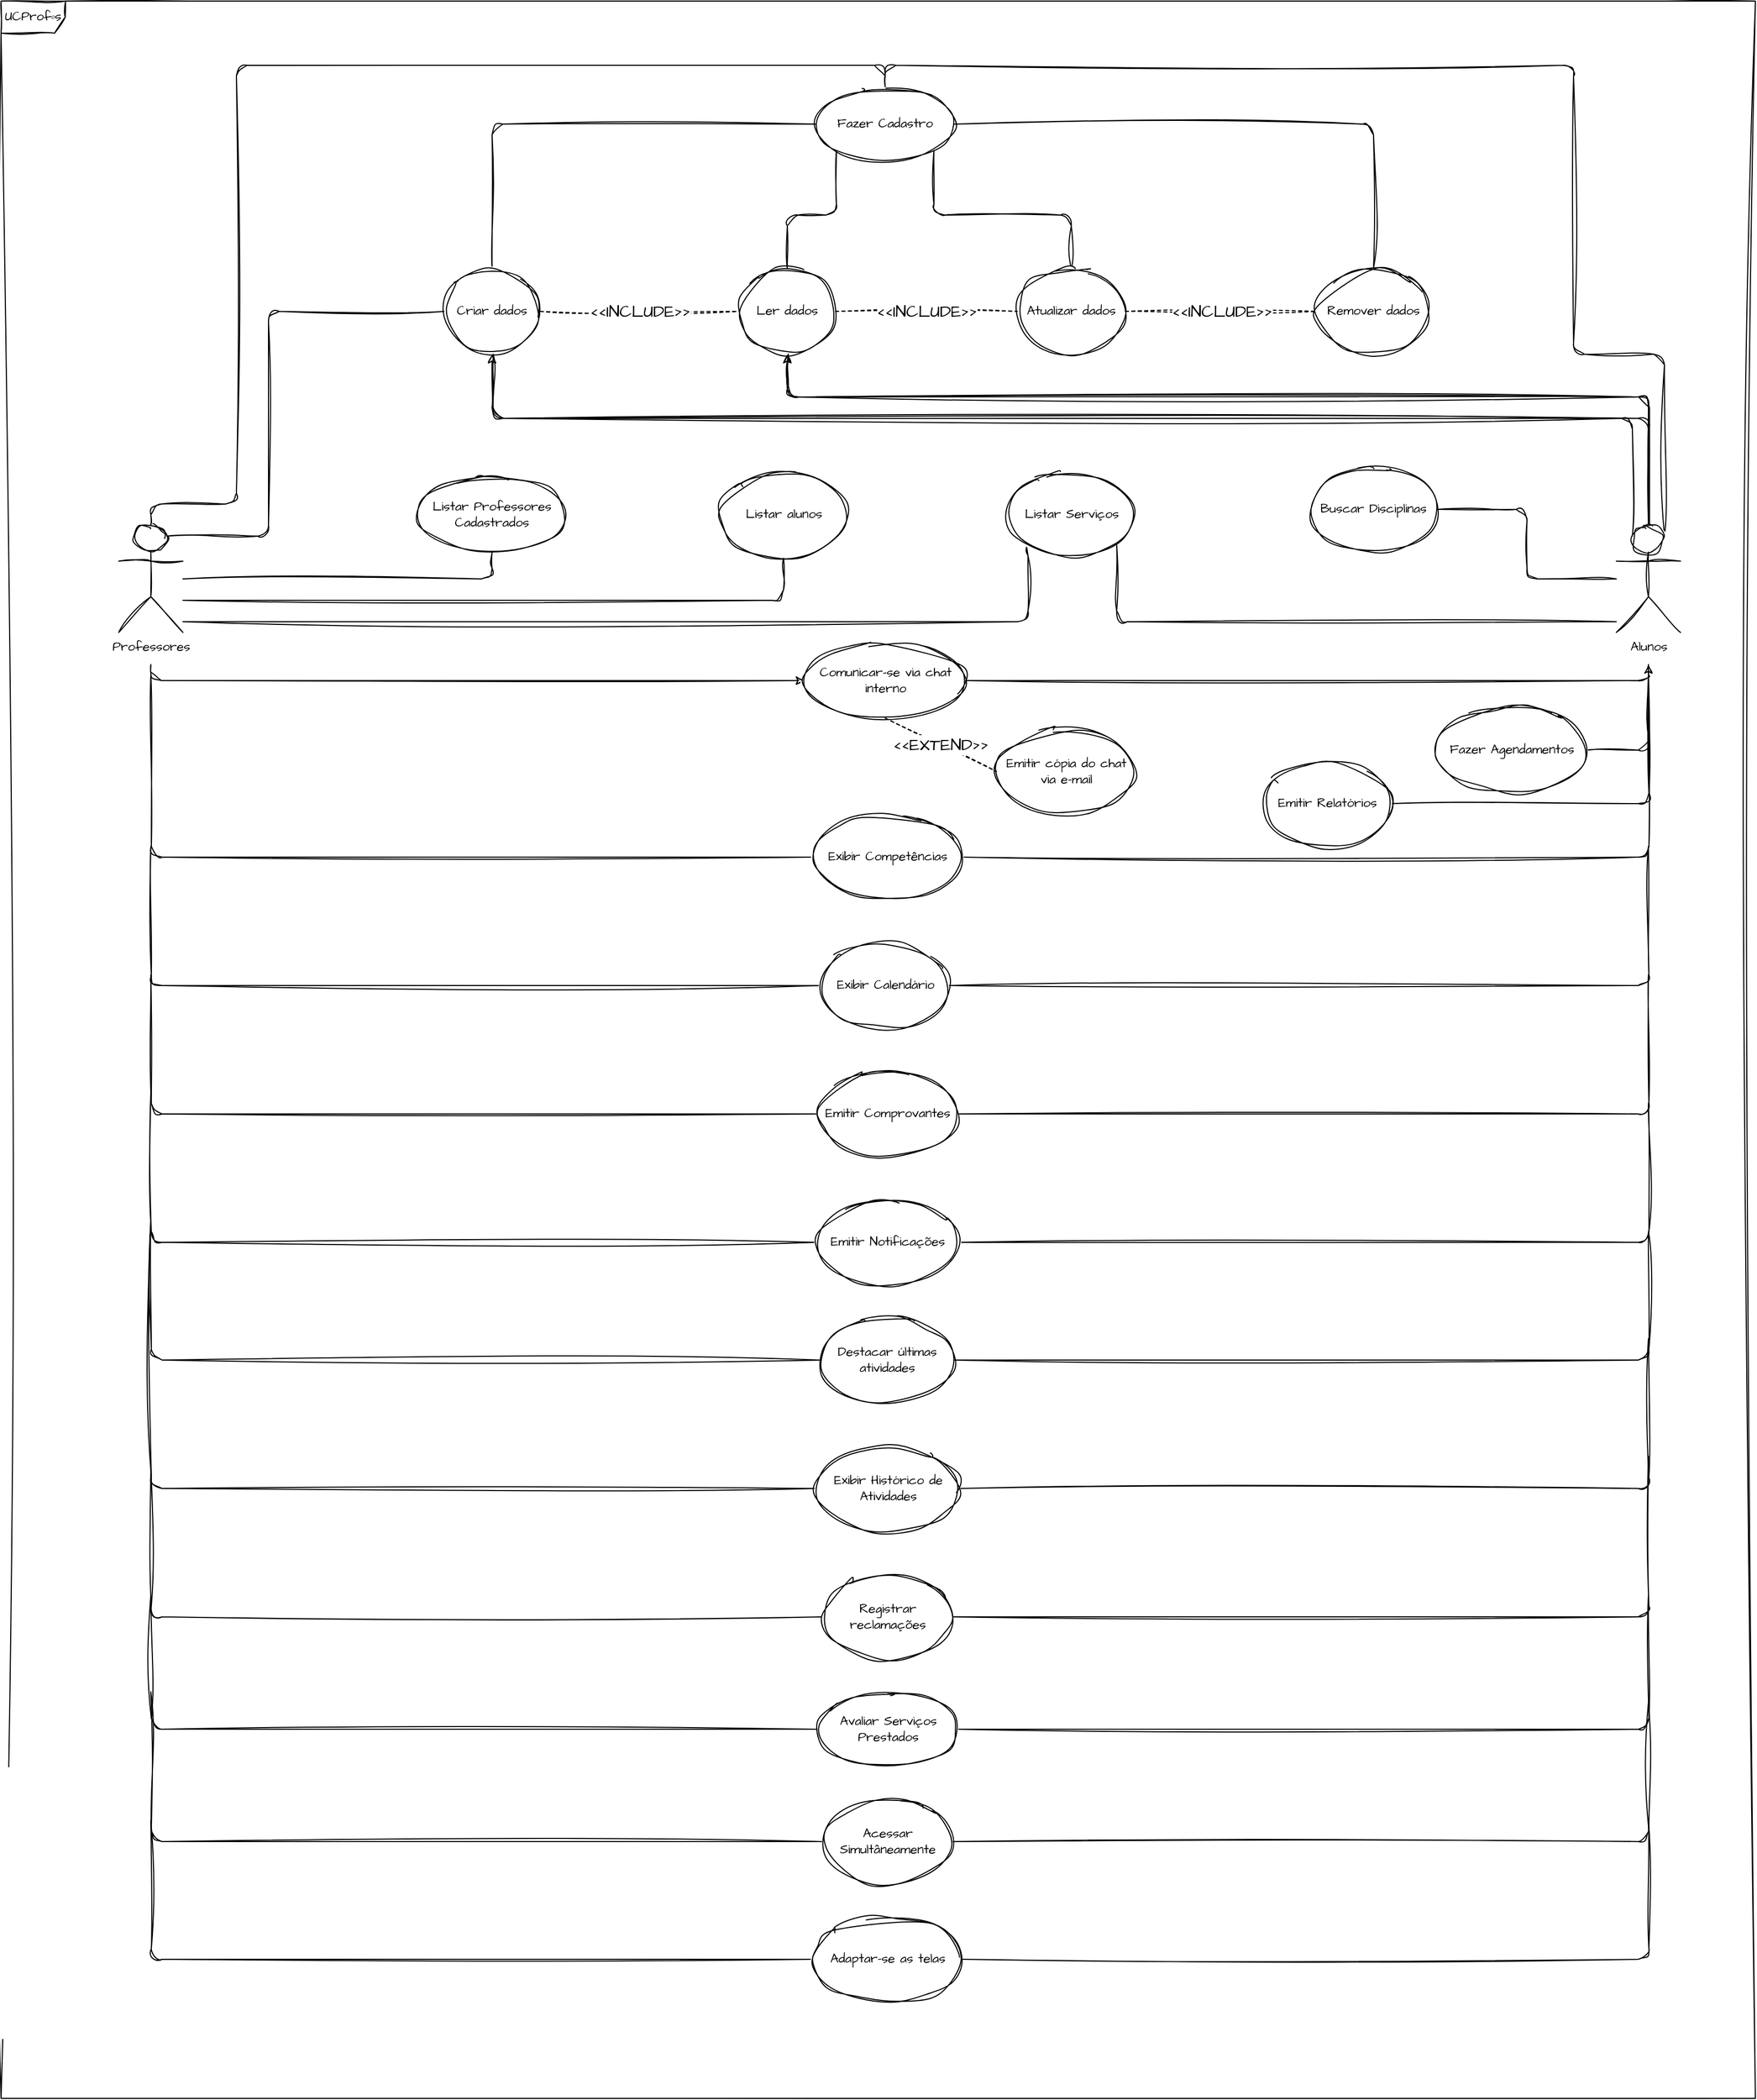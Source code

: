 <mxfile version="21.2.7" type="github">
  <diagram name="Página-1" id="oaLF5jLpRGnT7tSJAdiF">
    <mxGraphModel dx="1760" dy="854" grid="1" gridSize="10" guides="1" tooltips="1" connect="1" arrows="1" fold="1" page="1" pageScale="1" pageWidth="827" pageHeight="1169" math="0" shadow="0">
      <root>
        <mxCell id="0" />
        <mxCell id="1" parent="0" />
        <mxCell id="wbWdzYsicA0NpR2OB0Uz-14" value="UCProfºs" style="shape=umlFrame;whiteSpace=wrap;html=1;pointerEvents=0;rounded=1;sketch=1;curveFitting=1;jiggle=2;fontFamily=Architects Daughter;fontSource=https%3A%2F%2Ffonts.googleapis.com%2Fcss%3Ffamily%3DArchitects%2BDaughter;movable=1;resizable=1;rotatable=1;deletable=1;editable=1;locked=0;connectable=1;" parent="1" vertex="1">
          <mxGeometry width="1640" height="1960" as="geometry" />
        </mxCell>
        <mxCell id="IsBCzvGh0QWUTwvGIreg-53" style="edgeStyle=orthogonalEdgeStyle;rounded=1;sketch=1;hachureGap=4;jiggle=2;curveFitting=1;orthogonalLoop=1;jettySize=auto;html=1;entryX=0.5;entryY=1;entryDx=0;entryDy=0;fontFamily=Architects Daughter;fontSource=https%3A%2F%2Ffonts.googleapis.com%2Fcss%3Ffamily%3DArchitects%2BDaughter;fontSize=16;endArrow=none;endFill=0;" edge="1" parent="1" source="wbWdzYsicA0NpR2OB0Uz-7" target="nF1NzAfB5qry7xLQjHOA-2">
          <mxGeometry relative="1" as="geometry">
            <Array as="points">
              <mxPoint x="459" y="540" />
            </Array>
          </mxGeometry>
        </mxCell>
        <mxCell id="IsBCzvGh0QWUTwvGIreg-54" style="edgeStyle=orthogonalEdgeStyle;rounded=1;sketch=1;hachureGap=4;jiggle=2;curveFitting=1;orthogonalLoop=1;jettySize=auto;html=1;entryX=0.5;entryY=1;entryDx=0;entryDy=0;fontFamily=Architects Daughter;fontSource=https%3A%2F%2Ffonts.googleapis.com%2Fcss%3Ffamily%3DArchitects%2BDaughter;fontSize=16;endArrow=none;endFill=0;" edge="1" parent="1" source="wbWdzYsicA0NpR2OB0Uz-7" target="IsBCzvGh0QWUTwvGIreg-15">
          <mxGeometry relative="1" as="geometry">
            <Array as="points">
              <mxPoint x="732" y="560" />
            </Array>
          </mxGeometry>
        </mxCell>
        <mxCell id="IsBCzvGh0QWUTwvGIreg-55" style="edgeStyle=orthogonalEdgeStyle;rounded=1;sketch=1;hachureGap=4;jiggle=2;curveFitting=1;orthogonalLoop=1;jettySize=auto;html=1;entryX=0;entryY=1;entryDx=0;entryDy=0;fontFamily=Architects Daughter;fontSource=https%3A%2F%2Ffonts.googleapis.com%2Fcss%3Ffamily%3DArchitects%2BDaughter;fontSize=16;endArrow=none;endFill=0;" edge="1" parent="1" target="IsBCzvGh0QWUTwvGIreg-8">
          <mxGeometry relative="1" as="geometry">
            <mxPoint x="170" y="580" as="sourcePoint" />
            <Array as="points">
              <mxPoint x="170" y="580" />
              <mxPoint x="960" y="580" />
              <mxPoint x="960" y="508" />
            </Array>
          </mxGeometry>
        </mxCell>
        <mxCell id="IsBCzvGh0QWUTwvGIreg-72" style="edgeStyle=orthogonalEdgeStyle;rounded=1;sketch=1;hachureGap=4;jiggle=2;curveFitting=1;orthogonalLoop=1;jettySize=auto;html=1;entryX=0;entryY=0.5;entryDx=0;entryDy=0;fontFamily=Architects Daughter;fontSource=https%3A%2F%2Ffonts.googleapis.com%2Fcss%3Ffamily%3DArchitects%2BDaughter;fontSize=16;" edge="1" parent="1" target="nF1NzAfB5qry7xLQjHOA-4">
          <mxGeometry relative="1" as="geometry">
            <mxPoint x="140" y="620" as="sourcePoint" />
            <Array as="points">
              <mxPoint x="140" y="635" />
            </Array>
          </mxGeometry>
        </mxCell>
        <mxCell id="wbWdzYsicA0NpR2OB0Uz-7" value="Professores" style="shape=umlActor;verticalLabelPosition=bottom;verticalAlign=top;html=1;outlineConnect=0;fontFamily=Architects Daughter;rounded=1;sketch=1;curveFitting=1;jiggle=2;fontSource=https%3A%2F%2Ffonts.googleapis.com%2Fcss%3Ffamily%3DArchitects%2BDaughter;" parent="1" vertex="1">
          <mxGeometry x="110" y="490" width="60" height="100" as="geometry" />
        </mxCell>
        <mxCell id="IsBCzvGh0QWUTwvGIreg-42" style="edgeStyle=orthogonalEdgeStyle;rounded=1;orthogonalLoop=1;jettySize=auto;html=1;entryX=0.5;entryY=0;entryDx=0;entryDy=0;endArrow=none;endFill=0;sketch=1;curveFitting=1;jiggle=2;exitX=0.75;exitY=0.1;exitDx=0;exitDy=0;exitPerimeter=0;" edge="1" parent="1" source="wbWdzYsicA0NpR2OB0Uz-8" target="nF1NzAfB5qry7xLQjHOA-1">
          <mxGeometry relative="1" as="geometry">
            <Array as="points">
              <mxPoint x="1555" y="330" />
              <mxPoint x="1470" y="330" />
              <mxPoint x="1470" y="60" />
              <mxPoint x="827" y="60" />
            </Array>
          </mxGeometry>
        </mxCell>
        <mxCell id="nF1NzAfB5qry7xLQjHOA-1" value="Fazer Cadastro" style="ellipse;whiteSpace=wrap;html=1;fontFamily=Architects Daughter;rounded=1;sketch=1;curveFitting=1;jiggle=2;fontSource=https%3A%2F%2Ffonts.googleapis.com%2Fcss%3Ffamily%3DArchitects%2BDaughter;" parent="1" vertex="1">
          <mxGeometry x="762" y="80" width="129" height="70" as="geometry" />
        </mxCell>
        <mxCell id="nF1NzAfB5qry7xLQjHOA-2" value="Listar Professores Cadastrados" style="ellipse;whiteSpace=wrap;html=1;fontFamily=Architects Daughter;rounded=1;sketch=1;curveFitting=1;jiggle=2;fontSource=https%3A%2F%2Ffonts.googleapis.com%2Fcss%3Ffamily%3DArchitects%2BDaughter;" parent="1" vertex="1">
          <mxGeometry x="389" y="445" width="140" height="70" as="geometry" />
        </mxCell>
        <mxCell id="IsBCzvGh0QWUTwvGIreg-84" style="edgeStyle=orthogonalEdgeStyle;rounded=1;sketch=1;hachureGap=4;jiggle=2;curveFitting=1;orthogonalLoop=1;jettySize=auto;html=1;fontFamily=Architects Daughter;fontSource=https%3A%2F%2Ffonts.googleapis.com%2Fcss%3Ffamily%3DArchitects%2BDaughter;fontSize=16;endArrow=none;endFill=0;" edge="1" parent="1" source="nF1NzAfB5qry7xLQjHOA-3">
          <mxGeometry relative="1" as="geometry">
            <mxPoint x="140" y="1490" as="targetPoint" />
          </mxGeometry>
        </mxCell>
        <mxCell id="IsBCzvGh0QWUTwvGIreg-94" style="edgeStyle=orthogonalEdgeStyle;rounded=1;sketch=1;hachureGap=4;jiggle=2;curveFitting=1;orthogonalLoop=1;jettySize=auto;html=1;fontFamily=Architects Daughter;fontSource=https%3A%2F%2Ffonts.googleapis.com%2Fcss%3Ffamily%3DArchitects%2BDaughter;fontSize=16;endArrow=none;endFill=0;" edge="1" parent="1" source="nF1NzAfB5qry7xLQjHOA-3">
          <mxGeometry relative="1" as="geometry">
            <mxPoint x="1540" y="1490" as="targetPoint" />
          </mxGeometry>
        </mxCell>
        <mxCell id="nF1NzAfB5qry7xLQjHOA-3" value="Avaliar Serviços Prestados" style="ellipse;whiteSpace=wrap;html=1;fontFamily=Architects Daughter;rounded=1;sketch=1;curveFitting=1;jiggle=2;fontSource=https%3A%2F%2Ffonts.googleapis.com%2Fcss%3Ffamily%3DArchitects%2BDaughter;" parent="1" vertex="1">
          <mxGeometry x="763.5" y="1580" width="131" height="70" as="geometry" />
        </mxCell>
        <mxCell id="IsBCzvGh0QWUTwvGIreg-73" style="edgeStyle=orthogonalEdgeStyle;rounded=1;sketch=1;hachureGap=4;jiggle=2;curveFitting=1;orthogonalLoop=1;jettySize=auto;html=1;fontFamily=Architects Daughter;fontSource=https%3A%2F%2Ffonts.googleapis.com%2Fcss%3Ffamily%3DArchitects%2BDaughter;fontSize=16;" edge="1" parent="1" source="nF1NzAfB5qry7xLQjHOA-4">
          <mxGeometry relative="1" as="geometry">
            <mxPoint x="1540" y="620" as="targetPoint" />
            <Array as="points">
              <mxPoint x="1540" y="635" />
            </Array>
          </mxGeometry>
        </mxCell>
        <mxCell id="nF1NzAfB5qry7xLQjHOA-4" value="Comunicar-se via chat interno" style="ellipse;whiteSpace=wrap;html=1;fontFamily=Architects Daughter;rounded=1;sketch=1;curveFitting=1;jiggle=2;fontSource=https%3A%2F%2Ffonts.googleapis.com%2Fcss%3Ffamily%3DArchitects%2BDaughter;" parent="1" vertex="1">
          <mxGeometry x="751.5" y="600" width="150" height="70" as="geometry" />
        </mxCell>
        <mxCell id="IsBCzvGh0QWUTwvGIreg-74" style="edgeStyle=orthogonalEdgeStyle;rounded=1;sketch=1;hachureGap=4;jiggle=2;curveFitting=1;orthogonalLoop=1;jettySize=auto;html=1;fontFamily=Architects Daughter;fontSource=https%3A%2F%2Ffonts.googleapis.com%2Fcss%3Ffamily%3DArchitects%2BDaughter;fontSize=16;endArrow=none;endFill=0;" edge="1" parent="1" source="IsBCzvGh0QWUTwvGIreg-3">
          <mxGeometry relative="1" as="geometry">
            <mxPoint x="140" y="630" as="targetPoint" />
          </mxGeometry>
        </mxCell>
        <mxCell id="IsBCzvGh0QWUTwvGIreg-87" style="edgeStyle=orthogonalEdgeStyle;rounded=1;sketch=1;hachureGap=4;jiggle=2;curveFitting=1;orthogonalLoop=1;jettySize=auto;html=1;fontFamily=Architects Daughter;fontSource=https%3A%2F%2Ffonts.googleapis.com%2Fcss%3Ffamily%3DArchitects%2BDaughter;fontSize=16;endArrow=none;endFill=0;" edge="1" parent="1" source="IsBCzvGh0QWUTwvGIreg-3">
          <mxGeometry relative="1" as="geometry">
            <mxPoint x="1540" y="630" as="targetPoint" />
          </mxGeometry>
        </mxCell>
        <mxCell id="IsBCzvGh0QWUTwvGIreg-3" value="Exibir Competências" style="ellipse;whiteSpace=wrap;html=1;fontFamily=Architects Daughter;rounded=1;sketch=1;curveFitting=1;jiggle=2;fontSource=https%3A%2F%2Ffonts.googleapis.com%2Fcss%3Ffamily%3DArchitects%2BDaughter;" vertex="1" parent="1">
          <mxGeometry x="759" y="760" width="140" height="80" as="geometry" />
        </mxCell>
        <mxCell id="IsBCzvGh0QWUTwvGIreg-98" style="edgeStyle=orthogonalEdgeStyle;rounded=1;sketch=1;hachureGap=4;jiggle=2;curveFitting=1;orthogonalLoop=1;jettySize=auto;html=1;fontFamily=Architects Daughter;fontSource=https%3A%2F%2Ffonts.googleapis.com%2Fcss%3Ffamily%3DArchitects%2BDaughter;fontSize=16;endArrow=none;endFill=0;" edge="1" parent="1" source="IsBCzvGh0QWUTwvGIreg-6">
          <mxGeometry relative="1" as="geometry">
            <mxPoint x="1540" y="620" as="targetPoint" />
          </mxGeometry>
        </mxCell>
        <mxCell id="IsBCzvGh0QWUTwvGIreg-6" value="Emitir Relatórios" style="ellipse;whiteSpace=wrap;html=1;fontFamily=Architects Daughter;rounded=1;sketch=1;curveFitting=1;jiggle=2;fontSource=https%3A%2F%2Ffonts.googleapis.com%2Fcss%3Ffamily%3DArchitects%2BDaughter;" vertex="1" parent="1">
          <mxGeometry x="1180" y="710" width="120" height="80" as="geometry" />
        </mxCell>
        <mxCell id="IsBCzvGh0QWUTwvGIreg-8" value="Listar Serviços" style="ellipse;whiteSpace=wrap;html=1;fontFamily=Architects Daughter;rounded=1;sketch=1;curveFitting=1;jiggle=2;fontSource=https%3A%2F%2Ffonts.googleapis.com%2Fcss%3Ffamily%3DArchitects%2BDaughter;" vertex="1" parent="1">
          <mxGeometry x="940.5" y="440" width="120" height="80" as="geometry" />
        </mxCell>
        <mxCell id="IsBCzvGh0QWUTwvGIreg-77" style="edgeStyle=orthogonalEdgeStyle;rounded=1;sketch=1;hachureGap=4;jiggle=2;curveFitting=1;orthogonalLoop=1;jettySize=auto;html=1;fontFamily=Architects Daughter;fontSource=https%3A%2F%2Ffonts.googleapis.com%2Fcss%3Ffamily%3DArchitects%2BDaughter;fontSize=16;endArrow=none;endFill=0;" edge="1" parent="1" source="IsBCzvGh0QWUTwvGIreg-9">
          <mxGeometry relative="1" as="geometry">
            <mxPoint x="140" y="910" as="targetPoint" />
          </mxGeometry>
        </mxCell>
        <mxCell id="IsBCzvGh0QWUTwvGIreg-89" style="edgeStyle=orthogonalEdgeStyle;rounded=1;sketch=1;hachureGap=4;jiggle=2;curveFitting=1;orthogonalLoop=1;jettySize=auto;html=1;fontFamily=Architects Daughter;fontSource=https%3A%2F%2Ffonts.googleapis.com%2Fcss%3Ffamily%3DArchitects%2BDaughter;fontSize=16;endArrow=none;endFill=0;" edge="1" parent="1" source="IsBCzvGh0QWUTwvGIreg-9">
          <mxGeometry relative="1" as="geometry">
            <mxPoint x="1540" y="910" as="targetPoint" />
          </mxGeometry>
        </mxCell>
        <mxCell id="IsBCzvGh0QWUTwvGIreg-9" value="Emitir Comprovantes" style="ellipse;whiteSpace=wrap;html=1;fontFamily=Architects Daughter;rounded=1;sketch=1;curveFitting=1;jiggle=2;fontSource=https%3A%2F%2Ffonts.googleapis.com%2Fcss%3Ffamily%3DArchitects%2BDaughter;" vertex="1" parent="1">
          <mxGeometry x="764" y="1000" width="130" height="80" as="geometry" />
        </mxCell>
        <mxCell id="IsBCzvGh0QWUTwvGIreg-10" value="Buscar Disciplinas" style="ellipse;whiteSpace=wrap;html=1;fontFamily=Architects Daughter;rounded=1;sketch=1;curveFitting=1;jiggle=2;fontSource=https%3A%2F%2Ffonts.googleapis.com%2Fcss%3Ffamily%3DArchitects%2BDaughter;" vertex="1" parent="1">
          <mxGeometry x="1223" y="435" width="120" height="80" as="geometry" />
        </mxCell>
        <mxCell id="IsBCzvGh0QWUTwvGIreg-79" style="edgeStyle=orthogonalEdgeStyle;rounded=1;sketch=1;hachureGap=4;jiggle=2;curveFitting=1;orthogonalLoop=1;jettySize=auto;html=1;fontFamily=Architects Daughter;fontSource=https%3A%2F%2Ffonts.googleapis.com%2Fcss%3Ffamily%3DArchitects%2BDaughter;fontSize=16;endArrow=none;endFill=0;" edge="1" parent="1" source="IsBCzvGh0QWUTwvGIreg-12">
          <mxGeometry relative="1" as="geometry">
            <mxPoint x="140" y="1140" as="targetPoint" />
          </mxGeometry>
        </mxCell>
        <mxCell id="IsBCzvGh0QWUTwvGIreg-92" style="edgeStyle=orthogonalEdgeStyle;rounded=1;sketch=1;hachureGap=4;jiggle=2;curveFitting=1;orthogonalLoop=1;jettySize=auto;html=1;fontFamily=Architects Daughter;fontSource=https%3A%2F%2Ffonts.googleapis.com%2Fcss%3Ffamily%3DArchitects%2BDaughter;fontSize=16;endArrow=none;endFill=0;" edge="1" parent="1" source="IsBCzvGh0QWUTwvGIreg-12">
          <mxGeometry relative="1" as="geometry">
            <mxPoint x="1540" y="1250" as="targetPoint" />
          </mxGeometry>
        </mxCell>
        <mxCell id="IsBCzvGh0QWUTwvGIreg-12" value="Exibir Histórico de Atividades" style="ellipse;whiteSpace=wrap;html=1;fontFamily=Architects Daughter;rounded=1;sketch=1;curveFitting=1;jiggle=2;fontSource=https%3A%2F%2Ffonts.googleapis.com%2Fcss%3Ffamily%3DArchitects%2BDaughter;" vertex="1" parent="1">
          <mxGeometry x="761.75" y="1350" width="134.5" height="80" as="geometry" />
        </mxCell>
        <mxCell id="IsBCzvGh0QWUTwvGIreg-85" style="edgeStyle=orthogonalEdgeStyle;rounded=1;sketch=1;hachureGap=4;jiggle=2;curveFitting=1;orthogonalLoop=1;jettySize=auto;html=1;fontFamily=Architects Daughter;fontSource=https%3A%2F%2Ffonts.googleapis.com%2Fcss%3Ffamily%3DArchitects%2BDaughter;fontSize=16;endArrow=none;endFill=0;" edge="1" parent="1" source="IsBCzvGh0QWUTwvGIreg-13">
          <mxGeometry relative="1" as="geometry">
            <mxPoint x="140" y="1580" as="targetPoint" />
          </mxGeometry>
        </mxCell>
        <mxCell id="IsBCzvGh0QWUTwvGIreg-95" style="edgeStyle=orthogonalEdgeStyle;rounded=1;sketch=1;hachureGap=4;jiggle=2;curveFitting=1;orthogonalLoop=1;jettySize=auto;html=1;fontFamily=Architects Daughter;fontSource=https%3A%2F%2Ffonts.googleapis.com%2Fcss%3Ffamily%3DArchitects%2BDaughter;fontSize=16;endArrow=none;endFill=0;" edge="1" parent="1" source="IsBCzvGh0QWUTwvGIreg-13">
          <mxGeometry relative="1" as="geometry">
            <mxPoint x="1540" y="1590" as="targetPoint" />
          </mxGeometry>
        </mxCell>
        <mxCell id="IsBCzvGh0QWUTwvGIreg-13" value="Acessar Simultâneamente" style="ellipse;whiteSpace=wrap;html=1;fontFamily=Architects Daughter;rounded=1;sketch=1;curveFitting=1;jiggle=2;fontSource=https%3A%2F%2Ffonts.googleapis.com%2Fcss%3Ffamily%3DArchitects%2BDaughter;" vertex="1" parent="1">
          <mxGeometry x="769" y="1680" width="120" height="80" as="geometry" />
        </mxCell>
        <mxCell id="IsBCzvGh0QWUTwvGIreg-86" style="edgeStyle=orthogonalEdgeStyle;rounded=1;sketch=1;hachureGap=4;jiggle=2;curveFitting=1;orthogonalLoop=1;jettySize=auto;html=1;fontFamily=Architects Daughter;fontSource=https%3A%2F%2Ffonts.googleapis.com%2Fcss%3Ffamily%3DArchitects%2BDaughter;fontSize=16;endArrow=none;endFill=0;" edge="1" parent="1" source="IsBCzvGh0QWUTwvGIreg-14">
          <mxGeometry relative="1" as="geometry">
            <mxPoint x="140" y="1700" as="targetPoint" />
          </mxGeometry>
        </mxCell>
        <mxCell id="IsBCzvGh0QWUTwvGIreg-96" style="edgeStyle=orthogonalEdgeStyle;rounded=1;sketch=1;hachureGap=4;jiggle=2;curveFitting=1;orthogonalLoop=1;jettySize=auto;html=1;fontFamily=Architects Daughter;fontSource=https%3A%2F%2Ffonts.googleapis.com%2Fcss%3Ffamily%3DArchitects%2BDaughter;fontSize=16;endArrow=none;endFill=0;" edge="1" parent="1" source="IsBCzvGh0QWUTwvGIreg-14">
          <mxGeometry relative="1" as="geometry">
            <mxPoint x="1540" y="1700" as="targetPoint" />
          </mxGeometry>
        </mxCell>
        <mxCell id="IsBCzvGh0QWUTwvGIreg-14" value="Adaptar-se as telas" style="ellipse;whiteSpace=wrap;html=1;fontFamily=Architects Daughter;rounded=1;sketch=1;curveFitting=1;jiggle=2;fontSource=https%3A%2F%2Ffonts.googleapis.com%2Fcss%3Ffamily%3DArchitects%2BDaughter;" vertex="1" parent="1">
          <mxGeometry x="759" y="1790" width="140" height="80" as="geometry" />
        </mxCell>
        <mxCell id="IsBCzvGh0QWUTwvGIreg-15" value="Listar alunos" style="ellipse;whiteSpace=wrap;html=1;fontFamily=Architects Daughter;rounded=1;sketch=1;curveFitting=1;jiggle=2;fontSource=https%3A%2F%2Ffonts.googleapis.com%2Fcss%3Ffamily%3DArchitects%2BDaughter;" vertex="1" parent="1">
          <mxGeometry x="671.5" y="440" width="120" height="80" as="geometry" />
        </mxCell>
        <mxCell id="IsBCzvGh0QWUTwvGIreg-83" style="edgeStyle=orthogonalEdgeStyle;rounded=1;sketch=1;hachureGap=4;jiggle=2;curveFitting=1;orthogonalLoop=1;jettySize=auto;html=1;fontFamily=Architects Daughter;fontSource=https%3A%2F%2Ffonts.googleapis.com%2Fcss%3Ffamily%3DArchitects%2BDaughter;fontSize=16;endArrow=none;endFill=0;" edge="1" parent="1" source="IsBCzvGh0QWUTwvGIreg-16">
          <mxGeometry relative="1" as="geometry">
            <mxPoint x="140" y="1370" as="targetPoint" />
          </mxGeometry>
        </mxCell>
        <mxCell id="IsBCzvGh0QWUTwvGIreg-93" style="edgeStyle=orthogonalEdgeStyle;rounded=1;sketch=1;hachureGap=4;jiggle=2;curveFitting=1;orthogonalLoop=1;jettySize=auto;html=1;fontFamily=Architects Daughter;fontSource=https%3A%2F%2Ffonts.googleapis.com%2Fcss%3Ffamily%3DArchitects%2BDaughter;fontSize=16;endArrow=none;endFill=0;" edge="1" parent="1" source="IsBCzvGh0QWUTwvGIreg-16">
          <mxGeometry relative="1" as="geometry">
            <mxPoint x="1540" y="1360" as="targetPoint" />
          </mxGeometry>
        </mxCell>
        <mxCell id="IsBCzvGh0QWUTwvGIreg-16" value="Registrar reclamações" style="ellipse;whiteSpace=wrap;html=1;fontFamily=Architects Daughter;rounded=1;sketch=1;curveFitting=1;jiggle=2;fontSource=https%3A%2F%2Ffonts.googleapis.com%2Fcss%3Ffamily%3DArchitects%2BDaughter;" vertex="1" parent="1">
          <mxGeometry x="768" y="1470" width="122" height="80" as="geometry" />
        </mxCell>
        <mxCell id="IsBCzvGh0QWUTwvGIreg-80" style="edgeStyle=orthogonalEdgeStyle;rounded=1;sketch=1;hachureGap=4;jiggle=2;curveFitting=1;orthogonalLoop=1;jettySize=auto;html=1;fontFamily=Architects Daughter;fontSource=https%3A%2F%2Ffonts.googleapis.com%2Fcss%3Ffamily%3DArchitects%2BDaughter;fontSize=16;endArrow=none;endFill=0;" edge="1" parent="1" source="IsBCzvGh0QWUTwvGIreg-17">
          <mxGeometry relative="1" as="geometry">
            <mxPoint x="140" y="1140" as="targetPoint" />
          </mxGeometry>
        </mxCell>
        <mxCell id="IsBCzvGh0QWUTwvGIreg-91" style="edgeStyle=orthogonalEdgeStyle;rounded=1;sketch=1;hachureGap=4;jiggle=2;curveFitting=1;orthogonalLoop=1;jettySize=auto;html=1;fontFamily=Architects Daughter;fontSource=https%3A%2F%2Ffonts.googleapis.com%2Fcss%3Ffamily%3DArchitects%2BDaughter;fontSize=16;endArrow=none;endFill=0;" edge="1" parent="1" source="IsBCzvGh0QWUTwvGIreg-17">
          <mxGeometry relative="1" as="geometry">
            <mxPoint x="1540" y="1150" as="targetPoint" />
          </mxGeometry>
        </mxCell>
        <mxCell id="IsBCzvGh0QWUTwvGIreg-17" value="Destacar últimas atividades" style="ellipse;whiteSpace=wrap;html=1;fontFamily=Architects Daughter;rounded=1;sketch=1;curveFitting=1;jiggle=2;fontSource=https%3A%2F%2Ffonts.googleapis.com%2Fcss%3Ffamily%3DArchitects%2BDaughter;" vertex="1" parent="1">
          <mxGeometry x="765.5" y="1230" width="125" height="80" as="geometry" />
        </mxCell>
        <mxCell id="IsBCzvGh0QWUTwvGIreg-18" value="Emitir cópia do chat via e-mail" style="ellipse;whiteSpace=wrap;html=1;fontFamily=Architects Daughter;rounded=1;sketch=1;curveFitting=1;jiggle=2;fontSource=https%3A%2F%2Ffonts.googleapis.com%2Fcss%3Ffamily%3DArchitects%2BDaughter;" vertex="1" parent="1">
          <mxGeometry x="930.5" y="680" width="130" height="80" as="geometry" />
        </mxCell>
        <mxCell id="IsBCzvGh0QWUTwvGIreg-33" style="edgeStyle=orthogonalEdgeStyle;rounded=1;orthogonalLoop=1;jettySize=auto;html=1;entryX=0;entryY=1;entryDx=0;entryDy=0;endArrow=none;endFill=0;sketch=1;curveFitting=1;jiggle=2;" edge="1" parent="1" source="IsBCzvGh0QWUTwvGIreg-19" target="nF1NzAfB5qry7xLQjHOA-1">
          <mxGeometry relative="1" as="geometry" />
        </mxCell>
        <mxCell id="IsBCzvGh0QWUTwvGIreg-19" value="Ler dados" style="ellipse;whiteSpace=wrap;html=1;fontFamily=Architects Daughter;rounded=1;sketch=1;curveFitting=1;jiggle=2;fontSource=https%3A%2F%2Ffonts.googleapis.com%2Fcss%3Ffamily%3DArchitects%2BDaughter;" vertex="1" parent="1">
          <mxGeometry x="690" y="250" width="90" height="80" as="geometry" />
        </mxCell>
        <mxCell id="IsBCzvGh0QWUTwvGIreg-34" style="edgeStyle=orthogonalEdgeStyle;rounded=1;orthogonalLoop=1;jettySize=auto;html=1;exitX=0.5;exitY=0;exitDx=0;exitDy=0;entryX=1;entryY=1;entryDx=0;entryDy=0;endArrow=none;endFill=0;sketch=1;curveFitting=1;jiggle=2;" edge="1" parent="1" source="IsBCzvGh0QWUTwvGIreg-20" target="nF1NzAfB5qry7xLQjHOA-1">
          <mxGeometry relative="1" as="geometry" />
        </mxCell>
        <mxCell id="IsBCzvGh0QWUTwvGIreg-20" value="Atualizar dados" style="ellipse;whiteSpace=wrap;html=1;fontFamily=Architects Daughter;rounded=1;sketch=1;curveFitting=1;jiggle=2;fontSource=https%3A%2F%2Ffonts.googleapis.com%2Fcss%3Ffamily%3DArchitects%2BDaughter;" vertex="1" parent="1">
          <mxGeometry x="950" y="250" width="101" height="80" as="geometry" />
        </mxCell>
        <mxCell id="IsBCzvGh0QWUTwvGIreg-35" style="edgeStyle=orthogonalEdgeStyle;rounded=1;orthogonalLoop=1;jettySize=auto;html=1;exitX=0.5;exitY=0;exitDx=0;exitDy=0;entryX=1;entryY=0.5;entryDx=0;entryDy=0;endArrow=none;endFill=0;sketch=1;curveFitting=1;jiggle=2;" edge="1" parent="1" source="IsBCzvGh0QWUTwvGIreg-21" target="nF1NzAfB5qry7xLQjHOA-1">
          <mxGeometry relative="1" as="geometry" />
        </mxCell>
        <mxCell id="IsBCzvGh0QWUTwvGIreg-21" value="Remover dados" style="ellipse;whiteSpace=wrap;html=1;fontFamily=Architects Daughter;rounded=1;sketch=1;curveFitting=1;jiggle=2;fontSource=https%3A%2F%2Ffonts.googleapis.com%2Fcss%3Ffamily%3DArchitects%2BDaughter;" vertex="1" parent="1">
          <mxGeometry x="1230" y="250" width="106" height="80" as="geometry" />
        </mxCell>
        <mxCell id="IsBCzvGh0QWUTwvGIreg-38" style="edgeStyle=orthogonalEdgeStyle;rounded=1;orthogonalLoop=1;jettySize=auto;html=1;exitX=0.5;exitY=0;exitDx=0;exitDy=0;entryX=0;entryY=0.5;entryDx=0;entryDy=0;endArrow=none;endFill=0;sketch=1;curveFitting=1;jiggle=2;" edge="1" parent="1" source="IsBCzvGh0QWUTwvGIreg-22" target="nF1NzAfB5qry7xLQjHOA-1">
          <mxGeometry relative="1" as="geometry" />
        </mxCell>
        <mxCell id="IsBCzvGh0QWUTwvGIreg-56" style="edgeStyle=orthogonalEdgeStyle;rounded=1;sketch=1;hachureGap=4;jiggle=2;curveFitting=1;orthogonalLoop=1;jettySize=auto;html=1;entryX=0.75;entryY=0.1;entryDx=0;entryDy=0;entryPerimeter=0;fontFamily=Architects Daughter;fontSource=https%3A%2F%2Ffonts.googleapis.com%2Fcss%3Ffamily%3DArchitects%2BDaughter;fontSize=16;endArrow=none;endFill=0;" edge="1" parent="1" source="IsBCzvGh0QWUTwvGIreg-22" target="wbWdzYsicA0NpR2OB0Uz-7">
          <mxGeometry relative="1" as="geometry">
            <Array as="points">
              <mxPoint x="250" y="290" />
              <mxPoint x="250" y="500" />
            </Array>
          </mxGeometry>
        </mxCell>
        <mxCell id="IsBCzvGh0QWUTwvGIreg-22" value="Criar dados" style="ellipse;whiteSpace=wrap;html=1;fontFamily=Architects Daughter;rounded=1;sketch=1;curveFitting=1;jiggle=2;fontSource=https%3A%2F%2Ffonts.googleapis.com%2Fcss%3Ffamily%3DArchitects%2BDaughter;" vertex="1" parent="1">
          <mxGeometry x="414" y="250" width="90" height="80" as="geometry" />
        </mxCell>
        <mxCell id="IsBCzvGh0QWUTwvGIreg-43" value="" style="edgeStyle=orthogonalEdgeStyle;rounded=1;orthogonalLoop=1;jettySize=auto;html=1;entryX=0.5;entryY=0;entryDx=0;entryDy=0;endArrow=none;endFill=0;sketch=1;curveFitting=1;jiggle=2;exitX=0.5;exitY=0;exitDx=0;exitDy=0;exitPerimeter=0;" edge="1" parent="1" source="wbWdzYsicA0NpR2OB0Uz-7" target="nF1NzAfB5qry7xLQjHOA-1">
          <mxGeometry relative="1" as="geometry">
            <mxPoint x="170" y="540" as="sourcePoint" />
            <mxPoint x="827" y="80" as="targetPoint" />
            <Array as="points">
              <mxPoint x="140" y="470" />
              <mxPoint x="220" y="470" />
              <mxPoint x="220" y="60" />
              <mxPoint x="827" y="60" />
            </Array>
          </mxGeometry>
        </mxCell>
        <mxCell id="IsBCzvGh0QWUTwvGIreg-51" style="edgeStyle=orthogonalEdgeStyle;rounded=1;sketch=1;hachureGap=4;jiggle=2;curveFitting=1;orthogonalLoop=1;jettySize=auto;html=1;entryX=1;entryY=1;entryDx=0;entryDy=0;fontFamily=Architects Daughter;fontSource=https%3A%2F%2Ffonts.googleapis.com%2Fcss%3Ffamily%3DArchitects%2BDaughter;fontSize=16;endArrow=none;endFill=0;" edge="1" parent="1" source="wbWdzYsicA0NpR2OB0Uz-8" target="IsBCzvGh0QWUTwvGIreg-8">
          <mxGeometry relative="1" as="geometry">
            <Array as="points">
              <mxPoint x="1043" y="580" />
            </Array>
          </mxGeometry>
        </mxCell>
        <mxCell id="IsBCzvGh0QWUTwvGIreg-57" style="edgeStyle=orthogonalEdgeStyle;rounded=1;sketch=1;hachureGap=4;jiggle=2;curveFitting=1;orthogonalLoop=1;jettySize=auto;html=1;entryX=0.5;entryY=1;entryDx=0;entryDy=0;fontFamily=Architects Daughter;fontSource=https%3A%2F%2Ffonts.googleapis.com%2Fcss%3Ffamily%3DArchitects%2BDaughter;fontSize=16;" edge="1" parent="1" source="wbWdzYsicA0NpR2OB0Uz-8" target="IsBCzvGh0QWUTwvGIreg-22">
          <mxGeometry relative="1" as="geometry">
            <Array as="points">
              <mxPoint x="1540" y="390" />
              <mxPoint x="459" y="390" />
            </Array>
          </mxGeometry>
        </mxCell>
        <mxCell id="IsBCzvGh0QWUTwvGIreg-58" style="edgeStyle=orthogonalEdgeStyle;rounded=1;sketch=1;hachureGap=4;jiggle=2;curveFitting=1;orthogonalLoop=1;jettySize=auto;html=1;entryX=0.5;entryY=1;entryDx=0;entryDy=0;fontFamily=Architects Daughter;fontSource=https%3A%2F%2Ffonts.googleapis.com%2Fcss%3Ffamily%3DArchitects%2BDaughter;fontSize=16;" edge="1" parent="1" source="wbWdzYsicA0NpR2OB0Uz-8" target="IsBCzvGh0QWUTwvGIreg-19">
          <mxGeometry relative="1" as="geometry">
            <Array as="points">
              <mxPoint x="1540" y="370" />
              <mxPoint x="735" y="370" />
            </Array>
          </mxGeometry>
        </mxCell>
        <mxCell id="IsBCzvGh0QWUTwvGIreg-64" style="edgeStyle=orthogonalEdgeStyle;rounded=1;sketch=1;hachureGap=4;jiggle=2;curveFitting=1;orthogonalLoop=1;jettySize=auto;html=1;entryX=1;entryY=0.5;entryDx=0;entryDy=0;fontFamily=Architects Daughter;fontSource=https%3A%2F%2Ffonts.googleapis.com%2Fcss%3Ffamily%3DArchitects%2BDaughter;fontSize=16;endArrow=none;endFill=0;" edge="1" parent="1" source="wbWdzYsicA0NpR2OB0Uz-8" target="IsBCzvGh0QWUTwvGIreg-10">
          <mxGeometry relative="1" as="geometry" />
        </mxCell>
        <mxCell id="wbWdzYsicA0NpR2OB0Uz-8" value="Alunos" style="shape=umlActor;verticalLabelPosition=bottom;verticalAlign=top;html=1;outlineConnect=0;fontFamily=Architects Daughter;rounded=1;sketch=1;curveFitting=1;jiggle=2;fontSource=https%3A%2F%2Ffonts.googleapis.com%2Fcss%3Ffamily%3DArchitects%2BDaughter;" parent="1" vertex="1">
          <mxGeometry x="1510" y="490" width="60" height="100" as="geometry" />
        </mxCell>
        <mxCell id="IsBCzvGh0QWUTwvGIreg-45" value="&amp;lt;&amp;lt;INCLUDE&amp;gt;&amp;gt;" style="endArrow=none;endSize=12;dashed=1;html=1;rounded=1;sketch=1;hachureGap=4;jiggle=2;curveFitting=1;fontFamily=Architects Daughter;fontSource=https%3A%2F%2Ffonts.googleapis.com%2Fcss%3Ffamily%3DArchitects%2BDaughter;fontSize=16;exitX=1;exitY=0.5;exitDx=0;exitDy=0;endFill=0;" edge="1" parent="1" source="IsBCzvGh0QWUTwvGIreg-22">
          <mxGeometry width="160" relative="1" as="geometry">
            <mxPoint x="520" y="290" as="sourcePoint" />
            <mxPoint x="690" y="290" as="targetPoint" />
          </mxGeometry>
        </mxCell>
        <mxCell id="IsBCzvGh0QWUTwvGIreg-47" value="&amp;lt;&amp;lt;INCLUDE&amp;gt;&amp;gt;" style="endArrow=none;endSize=12;dashed=1;html=1;rounded=1;sketch=1;hachureGap=4;jiggle=2;curveFitting=1;fontFamily=Architects Daughter;fontSource=https%3A%2F%2Ffonts.googleapis.com%2Fcss%3Ffamily%3DArchitects%2BDaughter;fontSize=16;exitX=1;exitY=0.5;exitDx=0;exitDy=0;entryX=0;entryY=0.5;entryDx=0;entryDy=0;endFill=0;" edge="1" parent="1" source="IsBCzvGh0QWUTwvGIreg-19" target="IsBCzvGh0QWUTwvGIreg-20">
          <mxGeometry width="160" relative="1" as="geometry">
            <mxPoint x="705" y="289.33" as="sourcePoint" />
            <mxPoint x="890" y="290" as="targetPoint" />
          </mxGeometry>
        </mxCell>
        <mxCell id="IsBCzvGh0QWUTwvGIreg-48" value="&amp;lt;&amp;lt;INCLUDE&amp;gt;&amp;gt;" style="endArrow=none;endSize=12;dashed=1;html=1;rounded=1;sketch=1;hachureGap=4;jiggle=2;curveFitting=1;fontFamily=Architects Daughter;fontSource=https%3A%2F%2Ffonts.googleapis.com%2Fcss%3Ffamily%3DArchitects%2BDaughter;fontSize=16;exitX=1;exitY=0.5;exitDx=0;exitDy=0;entryX=0;entryY=0.5;entryDx=0;entryDy=0;endFill=0;" edge="1" parent="1" source="IsBCzvGh0QWUTwvGIreg-20" target="IsBCzvGh0QWUTwvGIreg-21">
          <mxGeometry width="160" relative="1" as="geometry">
            <mxPoint x="1020" y="210" as="sourcePoint" />
            <mxPoint x="1190" y="210" as="targetPoint" />
          </mxGeometry>
        </mxCell>
        <mxCell id="IsBCzvGh0QWUTwvGIreg-62" style="edgeStyle=orthogonalEdgeStyle;rounded=1;sketch=1;hachureGap=4;jiggle=2;curveFitting=1;orthogonalLoop=1;jettySize=auto;html=1;entryX=0.5;entryY=1;entryDx=0;entryDy=0;fontFamily=Architects Daughter;fontSource=https%3A%2F%2Ffonts.googleapis.com%2Fcss%3Ffamily%3DArchitects%2BDaughter;fontSize=16;endArrow=none;endFill=0;" edge="1" parent="1">
          <mxGeometry relative="1" as="geometry">
            <mxPoint x="1541" y="490" as="sourcePoint" />
            <mxPoint x="736" y="330" as="targetPoint" />
            <Array as="points">
              <mxPoint x="1541" y="370" />
              <mxPoint x="736" y="370" />
            </Array>
          </mxGeometry>
        </mxCell>
        <mxCell id="IsBCzvGh0QWUTwvGIreg-63" style="edgeStyle=orthogonalEdgeStyle;rounded=1;sketch=1;hachureGap=4;jiggle=2;curveFitting=1;orthogonalLoop=1;jettySize=auto;html=1;entryX=0.5;entryY=1;entryDx=0;entryDy=0;fontFamily=Architects Daughter;fontSource=https%3A%2F%2Ffonts.googleapis.com%2Fcss%3Ffamily%3DArchitects%2BDaughter;fontSize=16;endArrow=none;endFill=0;exitX=0.25;exitY=0.1;exitDx=0;exitDy=0;exitPerimeter=0;" edge="1" parent="1" source="wbWdzYsicA0NpR2OB0Uz-8">
          <mxGeometry relative="1" as="geometry">
            <mxPoint x="1541" y="490" as="sourcePoint" />
            <mxPoint x="460" y="330" as="targetPoint" />
            <Array as="points">
              <mxPoint x="1525" y="390" />
              <mxPoint x="460" y="390" />
            </Array>
          </mxGeometry>
        </mxCell>
        <mxCell id="IsBCzvGh0QWUTwvGIreg-67" style="edgeStyle=orthogonalEdgeStyle;rounded=1;sketch=1;hachureGap=4;jiggle=2;curveFitting=1;orthogonalLoop=1;jettySize=auto;html=1;exitX=0.5;exitY=1;exitDx=0;exitDy=0;fontFamily=Architects Daughter;fontSource=https%3A%2F%2Ffonts.googleapis.com%2Fcss%3Ffamily%3DArchitects%2BDaughter;fontSize=16;" edge="1" parent="1">
          <mxGeometry relative="1" as="geometry">
            <mxPoint x="884" y="1060" as="sourcePoint" />
            <mxPoint x="884" y="1060" as="targetPoint" />
          </mxGeometry>
        </mxCell>
        <mxCell id="IsBCzvGh0QWUTwvGIreg-78" style="edgeStyle=orthogonalEdgeStyle;rounded=1;sketch=1;hachureGap=4;jiggle=2;curveFitting=1;orthogonalLoop=1;jettySize=auto;html=1;fontFamily=Architects Daughter;fontSource=https%3A%2F%2Ffonts.googleapis.com%2Fcss%3Ffamily%3DArchitects%2BDaughter;fontSize=16;endArrow=none;endFill=0;" edge="1" parent="1" source="IsBCzvGh0QWUTwvGIreg-68">
          <mxGeometry relative="1" as="geometry">
            <mxPoint x="140" y="1020" as="targetPoint" />
          </mxGeometry>
        </mxCell>
        <mxCell id="IsBCzvGh0QWUTwvGIreg-90" style="edgeStyle=orthogonalEdgeStyle;rounded=1;sketch=1;hachureGap=4;jiggle=2;curveFitting=1;orthogonalLoop=1;jettySize=auto;html=1;fontFamily=Architects Daughter;fontSource=https%3A%2F%2Ffonts.googleapis.com%2Fcss%3Ffamily%3DArchitects%2BDaughter;fontSize=16;endArrow=none;endFill=0;" edge="1" parent="1" source="IsBCzvGh0QWUTwvGIreg-68">
          <mxGeometry relative="1" as="geometry">
            <mxPoint x="1540" y="1030" as="targetPoint" />
          </mxGeometry>
        </mxCell>
        <mxCell id="IsBCzvGh0QWUTwvGIreg-68" value="Emitir Notificações" style="ellipse;whiteSpace=wrap;html=1;fontFamily=Architects Daughter;rounded=1;sketch=1;curveFitting=1;jiggle=2;fontSource=https%3A%2F%2Ffonts.googleapis.com%2Fcss%3Ffamily%3DArchitects%2BDaughter;" vertex="1" parent="1">
          <mxGeometry x="763" y="1120" width="132" height="80" as="geometry" />
        </mxCell>
        <mxCell id="IsBCzvGh0QWUTwvGIreg-76" style="edgeStyle=orthogonalEdgeStyle;rounded=1;sketch=1;hachureGap=4;jiggle=2;curveFitting=1;orthogonalLoop=1;jettySize=auto;html=1;fontFamily=Architects Daughter;fontSource=https%3A%2F%2Ffonts.googleapis.com%2Fcss%3Ffamily%3DArchitects%2BDaughter;fontSize=16;endArrow=none;endFill=0;" edge="1" parent="1" source="IsBCzvGh0QWUTwvGIreg-69">
          <mxGeometry relative="1" as="geometry">
            <mxPoint x="140" y="790" as="targetPoint" />
          </mxGeometry>
        </mxCell>
        <mxCell id="IsBCzvGh0QWUTwvGIreg-88" style="edgeStyle=orthogonalEdgeStyle;rounded=1;sketch=1;hachureGap=4;jiggle=2;curveFitting=1;orthogonalLoop=1;jettySize=auto;html=1;fontFamily=Architects Daughter;fontSource=https%3A%2F%2Ffonts.googleapis.com%2Fcss%3Ffamily%3DArchitects%2BDaughter;fontSize=16;endArrow=none;endFill=0;" edge="1" parent="1" source="IsBCzvGh0QWUTwvGIreg-69">
          <mxGeometry relative="1" as="geometry">
            <mxPoint x="1540" y="790" as="targetPoint" />
          </mxGeometry>
        </mxCell>
        <mxCell id="IsBCzvGh0QWUTwvGIreg-69" value="Exibir Calendário" style="ellipse;whiteSpace=wrap;html=1;fontFamily=Architects Daughter;rounded=1;sketch=1;curveFitting=1;jiggle=2;fontSource=https%3A%2F%2Ffonts.googleapis.com%2Fcss%3Ffamily%3DArchitects%2BDaughter;" vertex="1" parent="1">
          <mxGeometry x="766.5" y="880" width="120" height="80" as="geometry" />
        </mxCell>
        <mxCell id="IsBCzvGh0QWUTwvGIreg-97" style="edgeStyle=orthogonalEdgeStyle;rounded=1;sketch=1;hachureGap=4;jiggle=2;curveFitting=1;orthogonalLoop=1;jettySize=auto;html=1;fontFamily=Architects Daughter;fontSource=https%3A%2F%2Ffonts.googleapis.com%2Fcss%3Ffamily%3DArchitects%2BDaughter;fontSize=16;endArrow=none;endFill=0;" edge="1" parent="1" source="IsBCzvGh0QWUTwvGIreg-70">
          <mxGeometry relative="1" as="geometry">
            <mxPoint x="1540" y="630" as="targetPoint" />
          </mxGeometry>
        </mxCell>
        <mxCell id="IsBCzvGh0QWUTwvGIreg-70" value="Fazer Agendamentos" style="ellipse;whiteSpace=wrap;html=1;fontFamily=Architects Daughter;rounded=1;sketch=1;curveFitting=1;jiggle=2;fontSource=https%3A%2F%2Ffonts.googleapis.com%2Fcss%3Ffamily%3DArchitects%2BDaughter;" vertex="1" parent="1">
          <mxGeometry x="1342" y="660" width="141" height="80" as="geometry" />
        </mxCell>
        <mxCell id="IsBCzvGh0QWUTwvGIreg-71" value="&amp;lt;&amp;lt;EXTEND&amp;gt;&amp;gt;" style="endArrow=none;endSize=12;dashed=1;html=1;rounded=1;sketch=1;hachureGap=4;jiggle=2;curveFitting=1;fontFamily=Architects Daughter;fontSource=https%3A%2F%2Ffonts.googleapis.com%2Fcss%3Ffamily%3DArchitects%2BDaughter;fontSize=16;exitX=0.5;exitY=1;exitDx=0;exitDy=0;endFill=0;entryX=0;entryY=0.5;entryDx=0;entryDy=0;" edge="1" parent="1" source="nF1NzAfB5qry7xLQjHOA-4" target="IsBCzvGh0QWUTwvGIreg-18">
          <mxGeometry width="160" relative="1" as="geometry">
            <mxPoint x="700.5" y="710" as="sourcePoint" />
            <mxPoint x="886.5" y="710" as="targetPoint" />
          </mxGeometry>
        </mxCell>
      </root>
    </mxGraphModel>
  </diagram>
</mxfile>
